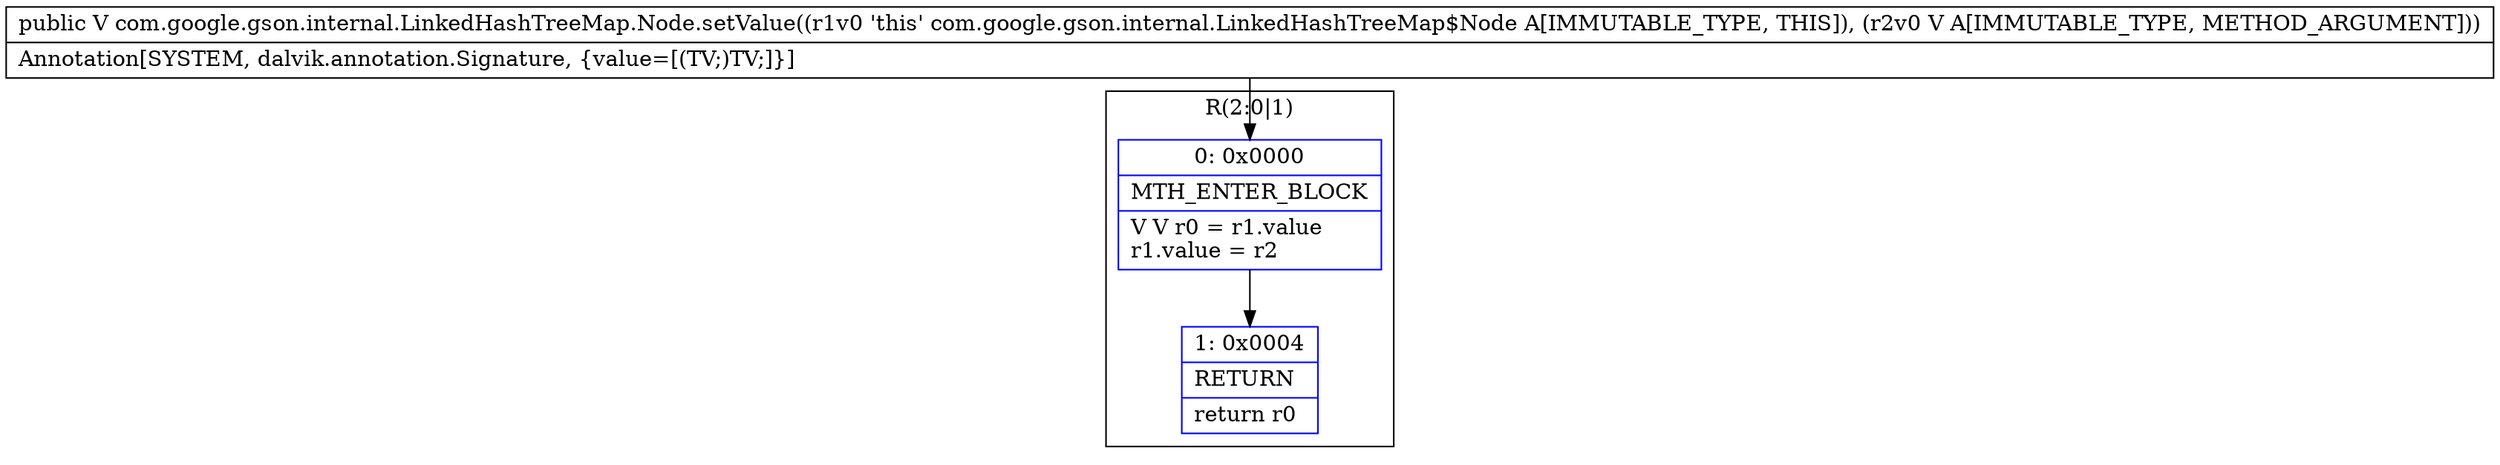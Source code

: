 digraph "CFG forcom.google.gson.internal.LinkedHashTreeMap.Node.setValue(Ljava\/lang\/Object;)Ljava\/lang\/Object;" {
subgraph cluster_Region_1827702112 {
label = "R(2:0|1)";
node [shape=record,color=blue];
Node_0 [shape=record,label="{0\:\ 0x0000|MTH_ENTER_BLOCK\l|V V r0 = r1.value\lr1.value = r2\l}"];
Node_1 [shape=record,label="{1\:\ 0x0004|RETURN\l|return r0\l}"];
}
MethodNode[shape=record,label="{public V com.google.gson.internal.LinkedHashTreeMap.Node.setValue((r1v0 'this' com.google.gson.internal.LinkedHashTreeMap$Node A[IMMUTABLE_TYPE, THIS]), (r2v0 V A[IMMUTABLE_TYPE, METHOD_ARGUMENT]))  | Annotation[SYSTEM, dalvik.annotation.Signature, \{value=[(TV;)TV;]\}]\l}"];
MethodNode -> Node_0;
Node_0 -> Node_1;
}

